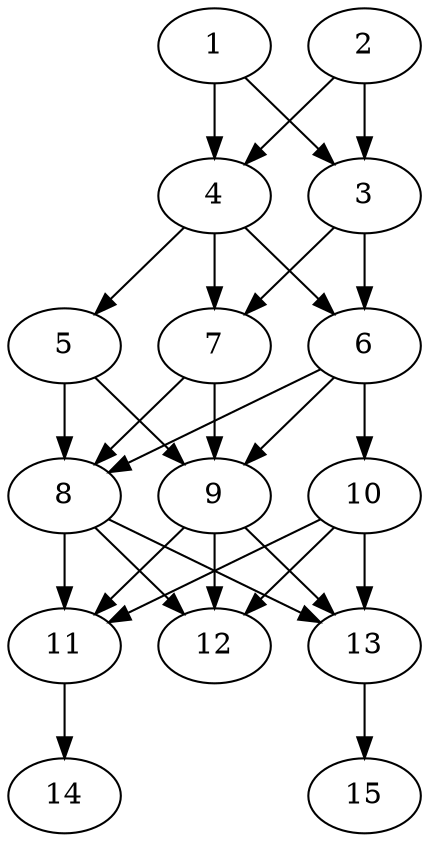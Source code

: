 // DAG automatically generated by daggen at Thu Oct  3 13:59:26 2019
// ./daggen --dot -n 15 --ccr 0.3 --fat 0.5 --regular 0.9 --density 0.9 --mindata 5242880 --maxdata 52428800 
digraph G {
  1 [size="162396160", alpha="0.12", expect_size="48718848"] 
  1 -> 3 [size ="48718848"]
  1 -> 4 [size ="48718848"]
  2 [size="88531627", alpha="0.05", expect_size="26559488"] 
  2 -> 3 [size ="26559488"]
  2 -> 4 [size ="26559488"]
  3 [size="61767680", alpha="0.02", expect_size="18530304"] 
  3 -> 6 [size ="18530304"]
  3 -> 7 [size ="18530304"]
  4 [size="108448427", alpha="0.05", expect_size="32534528"] 
  4 -> 5 [size ="32534528"]
  4 -> 6 [size ="32534528"]
  4 -> 7 [size ="32534528"]
  5 [size="84142080", alpha="0.02", expect_size="25242624"] 
  5 -> 8 [size ="25242624"]
  5 -> 9 [size ="25242624"]
  6 [size="169226240", alpha="0.16", expect_size="50767872"] 
  6 -> 8 [size ="50767872"]
  6 -> 9 [size ="50767872"]
  6 -> 10 [size ="50767872"]
  7 [size="91323733", alpha="0.12", expect_size="27397120"] 
  7 -> 8 [size ="27397120"]
  7 -> 9 [size ="27397120"]
  8 [size="150367573", alpha="0.16", expect_size="45110272"] 
  8 -> 11 [size ="45110272"]
  8 -> 12 [size ="45110272"]
  8 -> 13 [size ="45110272"]
  9 [size="122897067", alpha="0.02", expect_size="36869120"] 
  9 -> 11 [size ="36869120"]
  9 -> 12 [size ="36869120"]
  9 -> 13 [size ="36869120"]
  10 [size="91805013", alpha="0.13", expect_size="27541504"] 
  10 -> 11 [size ="27541504"]
  10 -> 12 [size ="27541504"]
  10 -> 13 [size ="27541504"]
  11 [size="115780267", alpha="0.09", expect_size="34734080"] 
  11 -> 14 [size ="34734080"]
  12 [size="52377600", alpha="0.15", expect_size="15713280"] 
  13 [size="94211413", alpha="0.08", expect_size="28263424"] 
  13 -> 15 [size ="28263424"]
  14 [size="106987520", alpha="0.12", expect_size="32096256"] 
  15 [size="143319040", alpha="0.04", expect_size="42995712"] 
}
